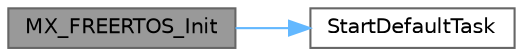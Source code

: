 digraph "MX_FREERTOS_Init"
{
 // LATEX_PDF_SIZE
  bgcolor="transparent";
  edge [fontname=Helvetica,fontsize=10,labelfontname=Helvetica,labelfontsize=10];
  node [fontname=Helvetica,fontsize=10,shape=box,height=0.2,width=0.4];
  rankdir="LR";
  Node1 [id="Node000001",label="MX_FREERTOS_Init",height=0.2,width=0.4,color="gray40", fillcolor="grey60", style="filled", fontcolor="black",tooltip="FreeRTOS initialization."];
  Node1 -> Node2 [id="edge2_Node000001_Node000002",color="steelblue1",style="solid",tooltip=" "];
  Node2 [id="Node000002",label="StartDefaultTask",height=0.2,width=0.4,color="grey40", fillcolor="white", style="filled",URL="$app__freertos_8c.html#a016544463b4842ced7191baf8f449cea",tooltip="Function implementing the defaultTask thread."];
}
